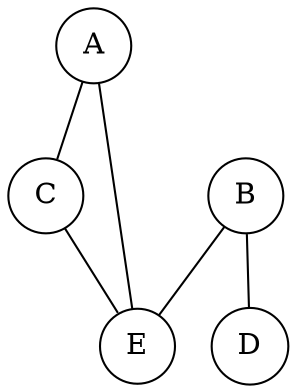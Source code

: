 Graph G038 {
  A [shape=circle];
  B [shape=circle];
  C [shape=circle];
  D [shape=circle];
  E [shape=circle];
  A -- C;
  A -- E;
  B -- D;
  B -- E;
  C -- E;
}
